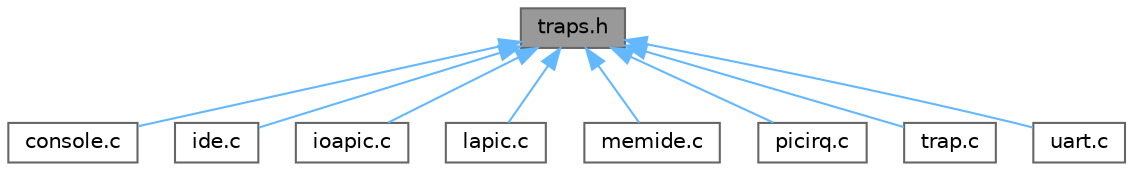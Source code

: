 digraph "traps.h"
{
 // LATEX_PDF_SIZE
  bgcolor="transparent";
  edge [fontname=Helvetica,fontsize=10,labelfontname=Helvetica,labelfontsize=10];
  node [fontname=Helvetica,fontsize=10,shape=box,height=0.2,width=0.4];
  Node1 [id="Node000001",label="traps.h",height=0.2,width=0.4,color="gray40", fillcolor="grey60", style="filled", fontcolor="black",tooltip=" "];
  Node1 -> Node2 [id="edge9_Node000001_Node000002",dir="back",color="steelblue1",style="solid",tooltip=" "];
  Node2 [id="Node000002",label="console.c",height=0.2,width=0.4,color="grey40", fillcolor="white", style="filled",URL="$d0/d56/console_8c.html",tooltip=" "];
  Node1 -> Node3 [id="edge10_Node000001_Node000003",dir="back",color="steelblue1",style="solid",tooltip=" "];
  Node3 [id="Node000003",label="ide.c",height=0.2,width=0.4,color="grey40", fillcolor="white", style="filled",URL="$d9/d2f/ide_8c.html",tooltip=" "];
  Node1 -> Node4 [id="edge11_Node000001_Node000004",dir="back",color="steelblue1",style="solid",tooltip=" "];
  Node4 [id="Node000004",label="ioapic.c",height=0.2,width=0.4,color="grey40", fillcolor="white", style="filled",URL="$dd/d61/ioapic_8c.html",tooltip=" "];
  Node1 -> Node5 [id="edge12_Node000001_Node000005",dir="back",color="steelblue1",style="solid",tooltip=" "];
  Node5 [id="Node000005",label="lapic.c",height=0.2,width=0.4,color="grey40", fillcolor="white", style="filled",URL="$dc/df6/lapic_8c.html",tooltip=" "];
  Node1 -> Node6 [id="edge13_Node000001_Node000006",dir="back",color="steelblue1",style="solid",tooltip=" "];
  Node6 [id="Node000006",label="memide.c",height=0.2,width=0.4,color="grey40", fillcolor="white", style="filled",URL="$da/d9b/memide_8c.html",tooltip=" "];
  Node1 -> Node7 [id="edge14_Node000001_Node000007",dir="back",color="steelblue1",style="solid",tooltip=" "];
  Node7 [id="Node000007",label="picirq.c",height=0.2,width=0.4,color="grey40", fillcolor="white", style="filled",URL="$d5/da8/picirq_8c.html",tooltip=" "];
  Node1 -> Node8 [id="edge15_Node000001_Node000008",dir="back",color="steelblue1",style="solid",tooltip=" "];
  Node8 [id="Node000008",label="trap.c",height=0.2,width=0.4,color="grey40", fillcolor="white", style="filled",URL="$dc/d6f/trap_8c.html",tooltip=" "];
  Node1 -> Node9 [id="edge16_Node000001_Node000009",dir="back",color="steelblue1",style="solid",tooltip=" "];
  Node9 [id="Node000009",label="uart.c",height=0.2,width=0.4,color="grey40", fillcolor="white", style="filled",URL="$d1/d87/uart_8c.html",tooltip=" "];
}
